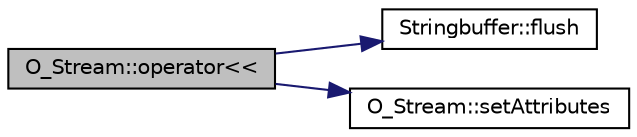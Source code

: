 digraph G
{
  bgcolor="transparent";
  edge [fontname="Helvetica",fontsize="10",labelfontname="Helvetica",labelfontsize="10"];
  node [fontname="Helvetica",fontsize="10",shape=record];
  rankdir="LR";
  Node1 [label="O_Stream::operator\<\<",height=0.2,width=0.4,color="black", fillcolor="grey75", style="filled" fontcolor="black"];
  Node1 -> Node2 [color="midnightblue",fontsize="10",style="solid",fontname="Helvetica"];
  Node2 [label="Stringbuffer::flush",height=0.2,width=0.4,color="black",URL="$classStringbuffer.html#abfb79178e3d7520f99aec80f996abaac",tooltip="flush the content of the buffer to the screen"];
  Node1 -> Node3 [color="midnightblue",fontsize="10",style="solid",fontname="Helvetica"];
  Node3 [label="O_Stream::setAttributes",height=0.2,width=0.4,color="black",URL="$classO__Stream.html#a1b189e9a440026ef0b0f9361dcc6a4ff",tooltip="interface to set attributes"];
}
